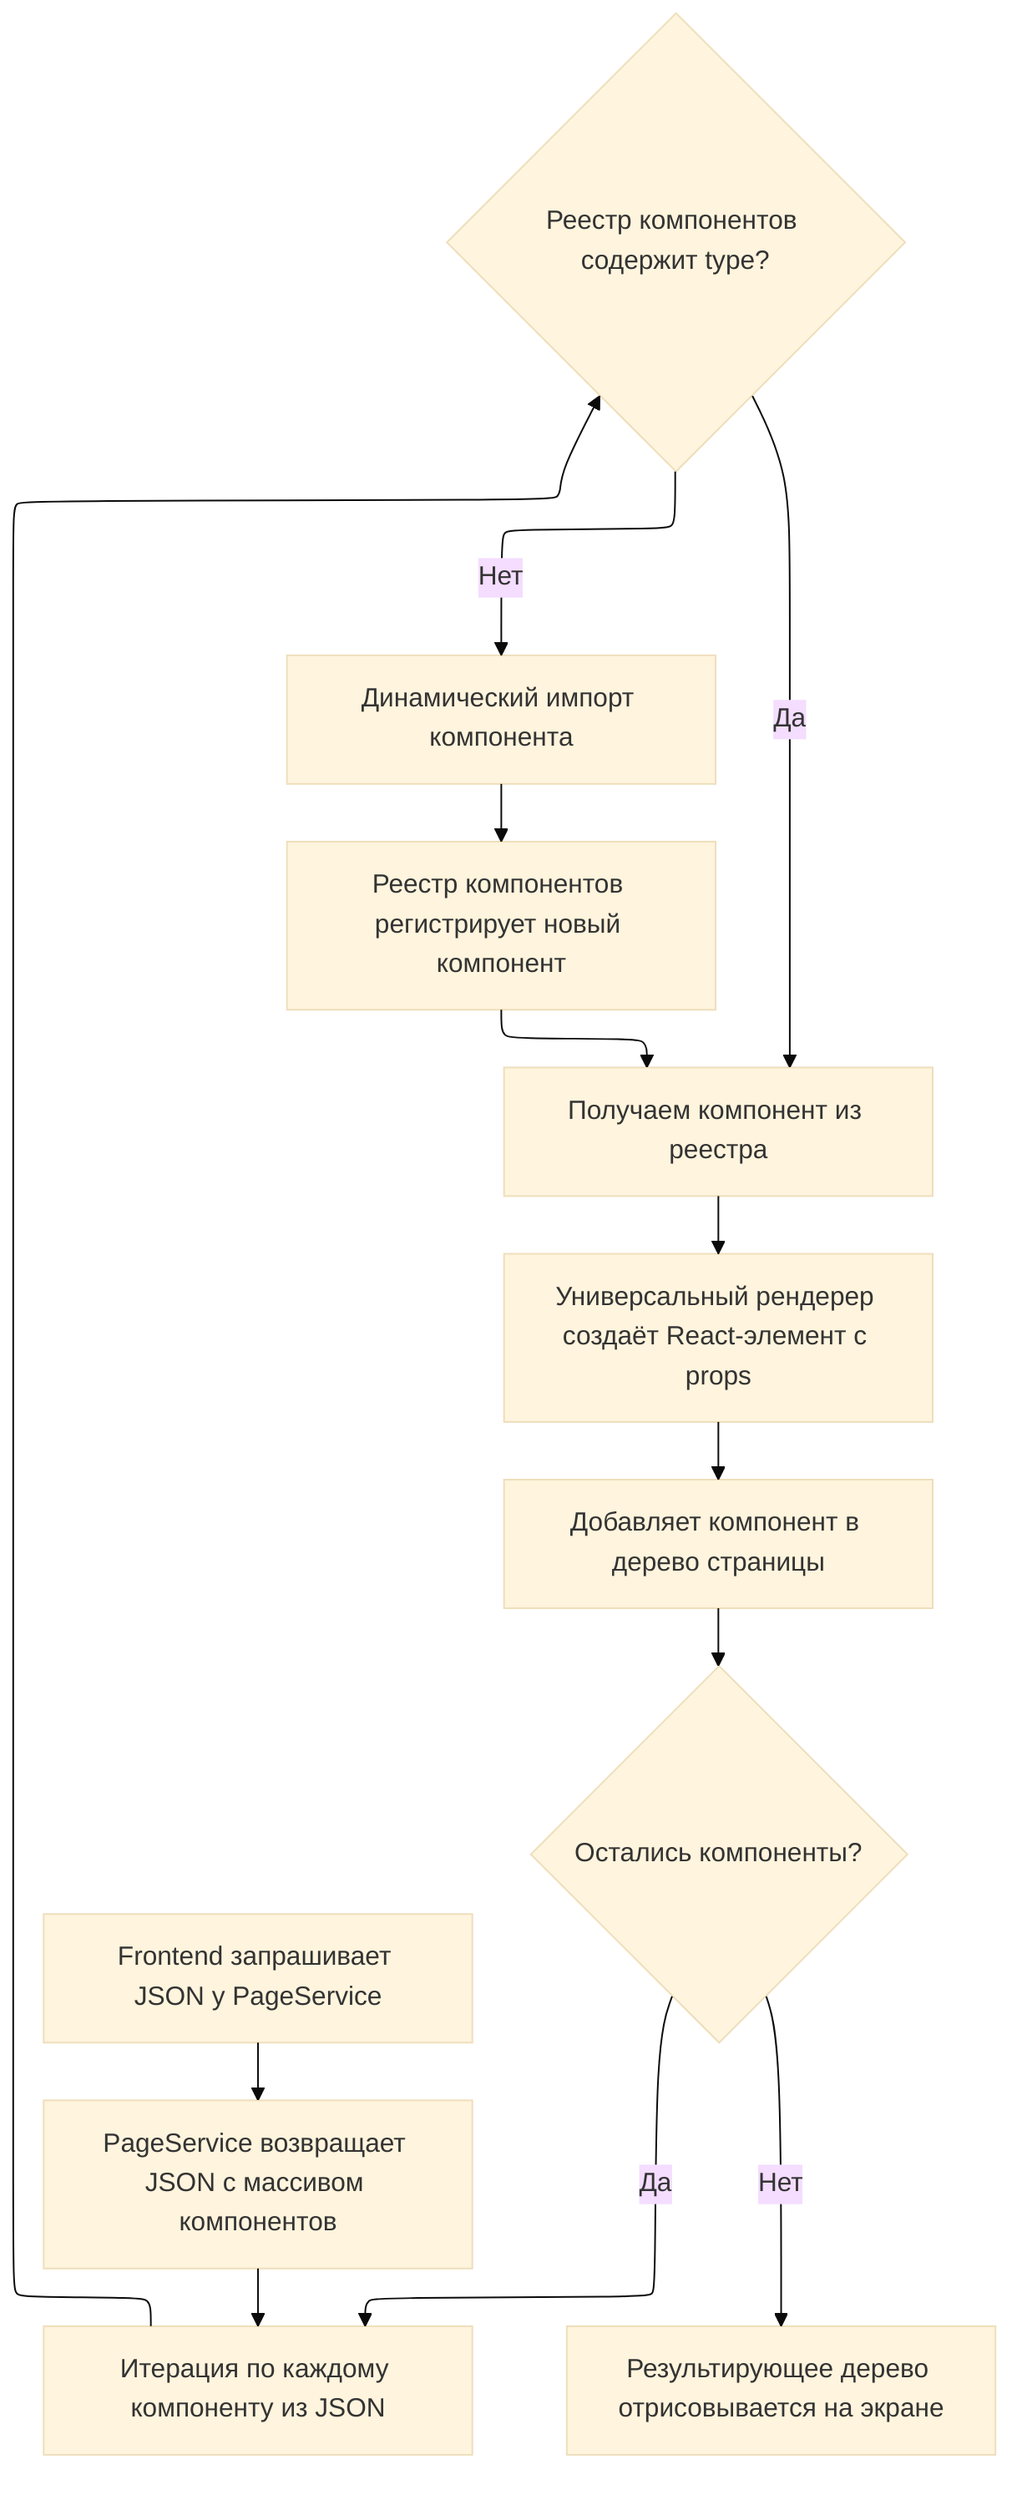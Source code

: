 ---
config:
  theme: base
  look: classic
  layout: elk
---
flowchart TD
    A[Frontend запрашивает JSON у PageService] --> B[PageService возвращает JSON с массивом компонентов]
    B --> C[Итерация по каждому компоненту из JSON]
    C --> D{Реестр компонентов содержит type?}
    
    D -- Да --> E[Получаем компонент из реестра]
    D -- Нет --> F[Динамический импорт компонента]
    F --> G[Реестр компонентов регистрирует новый компонент]
    G --> E
    
    E --> H[Универсальный рендерер создаёт React-элемент с props]
    H --> I[Добавляет компонент в дерево страницы]
    I --> J{Остались компоненты?}
    J -- Да --> C
    J -- Нет --> K[Результирующее дерево отрисовывается на экране]